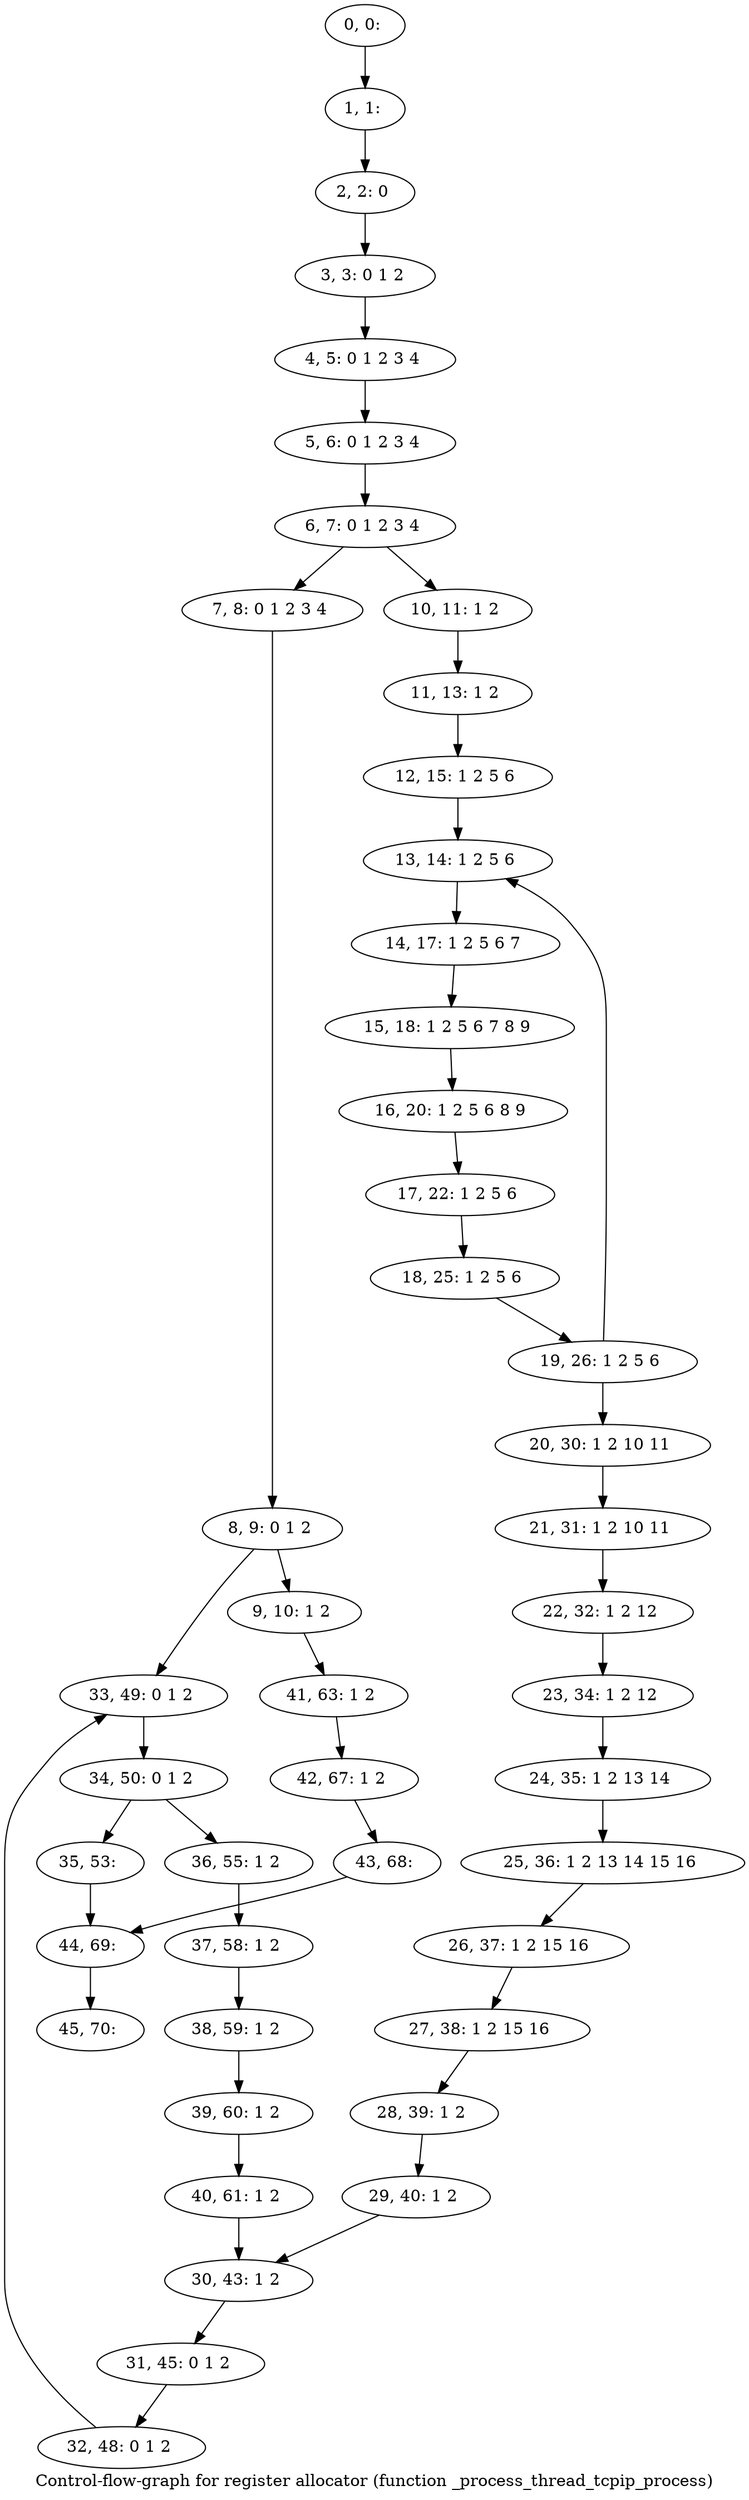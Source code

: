 digraph G {
graph [label="Control-flow-graph for register allocator (function _process_thread_tcpip_process)"]
0[label="0, 0: "];
1[label="1, 1: "];
2[label="2, 2: 0 "];
3[label="3, 3: 0 1 2 "];
4[label="4, 5: 0 1 2 3 4 "];
5[label="5, 6: 0 1 2 3 4 "];
6[label="6, 7: 0 1 2 3 4 "];
7[label="7, 8: 0 1 2 3 4 "];
8[label="8, 9: 0 1 2 "];
9[label="9, 10: 1 2 "];
10[label="10, 11: 1 2 "];
11[label="11, 13: 1 2 "];
12[label="12, 15: 1 2 5 6 "];
13[label="13, 14: 1 2 5 6 "];
14[label="14, 17: 1 2 5 6 7 "];
15[label="15, 18: 1 2 5 6 7 8 9 "];
16[label="16, 20: 1 2 5 6 8 9 "];
17[label="17, 22: 1 2 5 6 "];
18[label="18, 25: 1 2 5 6 "];
19[label="19, 26: 1 2 5 6 "];
20[label="20, 30: 1 2 10 11 "];
21[label="21, 31: 1 2 10 11 "];
22[label="22, 32: 1 2 12 "];
23[label="23, 34: 1 2 12 "];
24[label="24, 35: 1 2 13 14 "];
25[label="25, 36: 1 2 13 14 15 16 "];
26[label="26, 37: 1 2 15 16 "];
27[label="27, 38: 1 2 15 16 "];
28[label="28, 39: 1 2 "];
29[label="29, 40: 1 2 "];
30[label="30, 43: 1 2 "];
31[label="31, 45: 0 1 2 "];
32[label="32, 48: 0 1 2 "];
33[label="33, 49: 0 1 2 "];
34[label="34, 50: 0 1 2 "];
35[label="35, 53: "];
36[label="36, 55: 1 2 "];
37[label="37, 58: 1 2 "];
38[label="38, 59: 1 2 "];
39[label="39, 60: 1 2 "];
40[label="40, 61: 1 2 "];
41[label="41, 63: 1 2 "];
42[label="42, 67: 1 2 "];
43[label="43, 68: "];
44[label="44, 69: "];
45[label="45, 70: "];
0->1 ;
1->2 ;
2->3 ;
3->4 ;
4->5 ;
5->6 ;
6->7 ;
6->10 ;
7->8 ;
8->9 ;
8->33 ;
9->41 ;
10->11 ;
11->12 ;
12->13 ;
13->14 ;
14->15 ;
15->16 ;
16->17 ;
17->18 ;
18->19 ;
19->20 ;
19->13 ;
20->21 ;
21->22 ;
22->23 ;
23->24 ;
24->25 ;
25->26 ;
26->27 ;
27->28 ;
28->29 ;
29->30 ;
30->31 ;
31->32 ;
32->33 ;
33->34 ;
34->35 ;
34->36 ;
35->44 ;
36->37 ;
37->38 ;
38->39 ;
39->40 ;
40->30 ;
41->42 ;
42->43 ;
43->44 ;
44->45 ;
}
